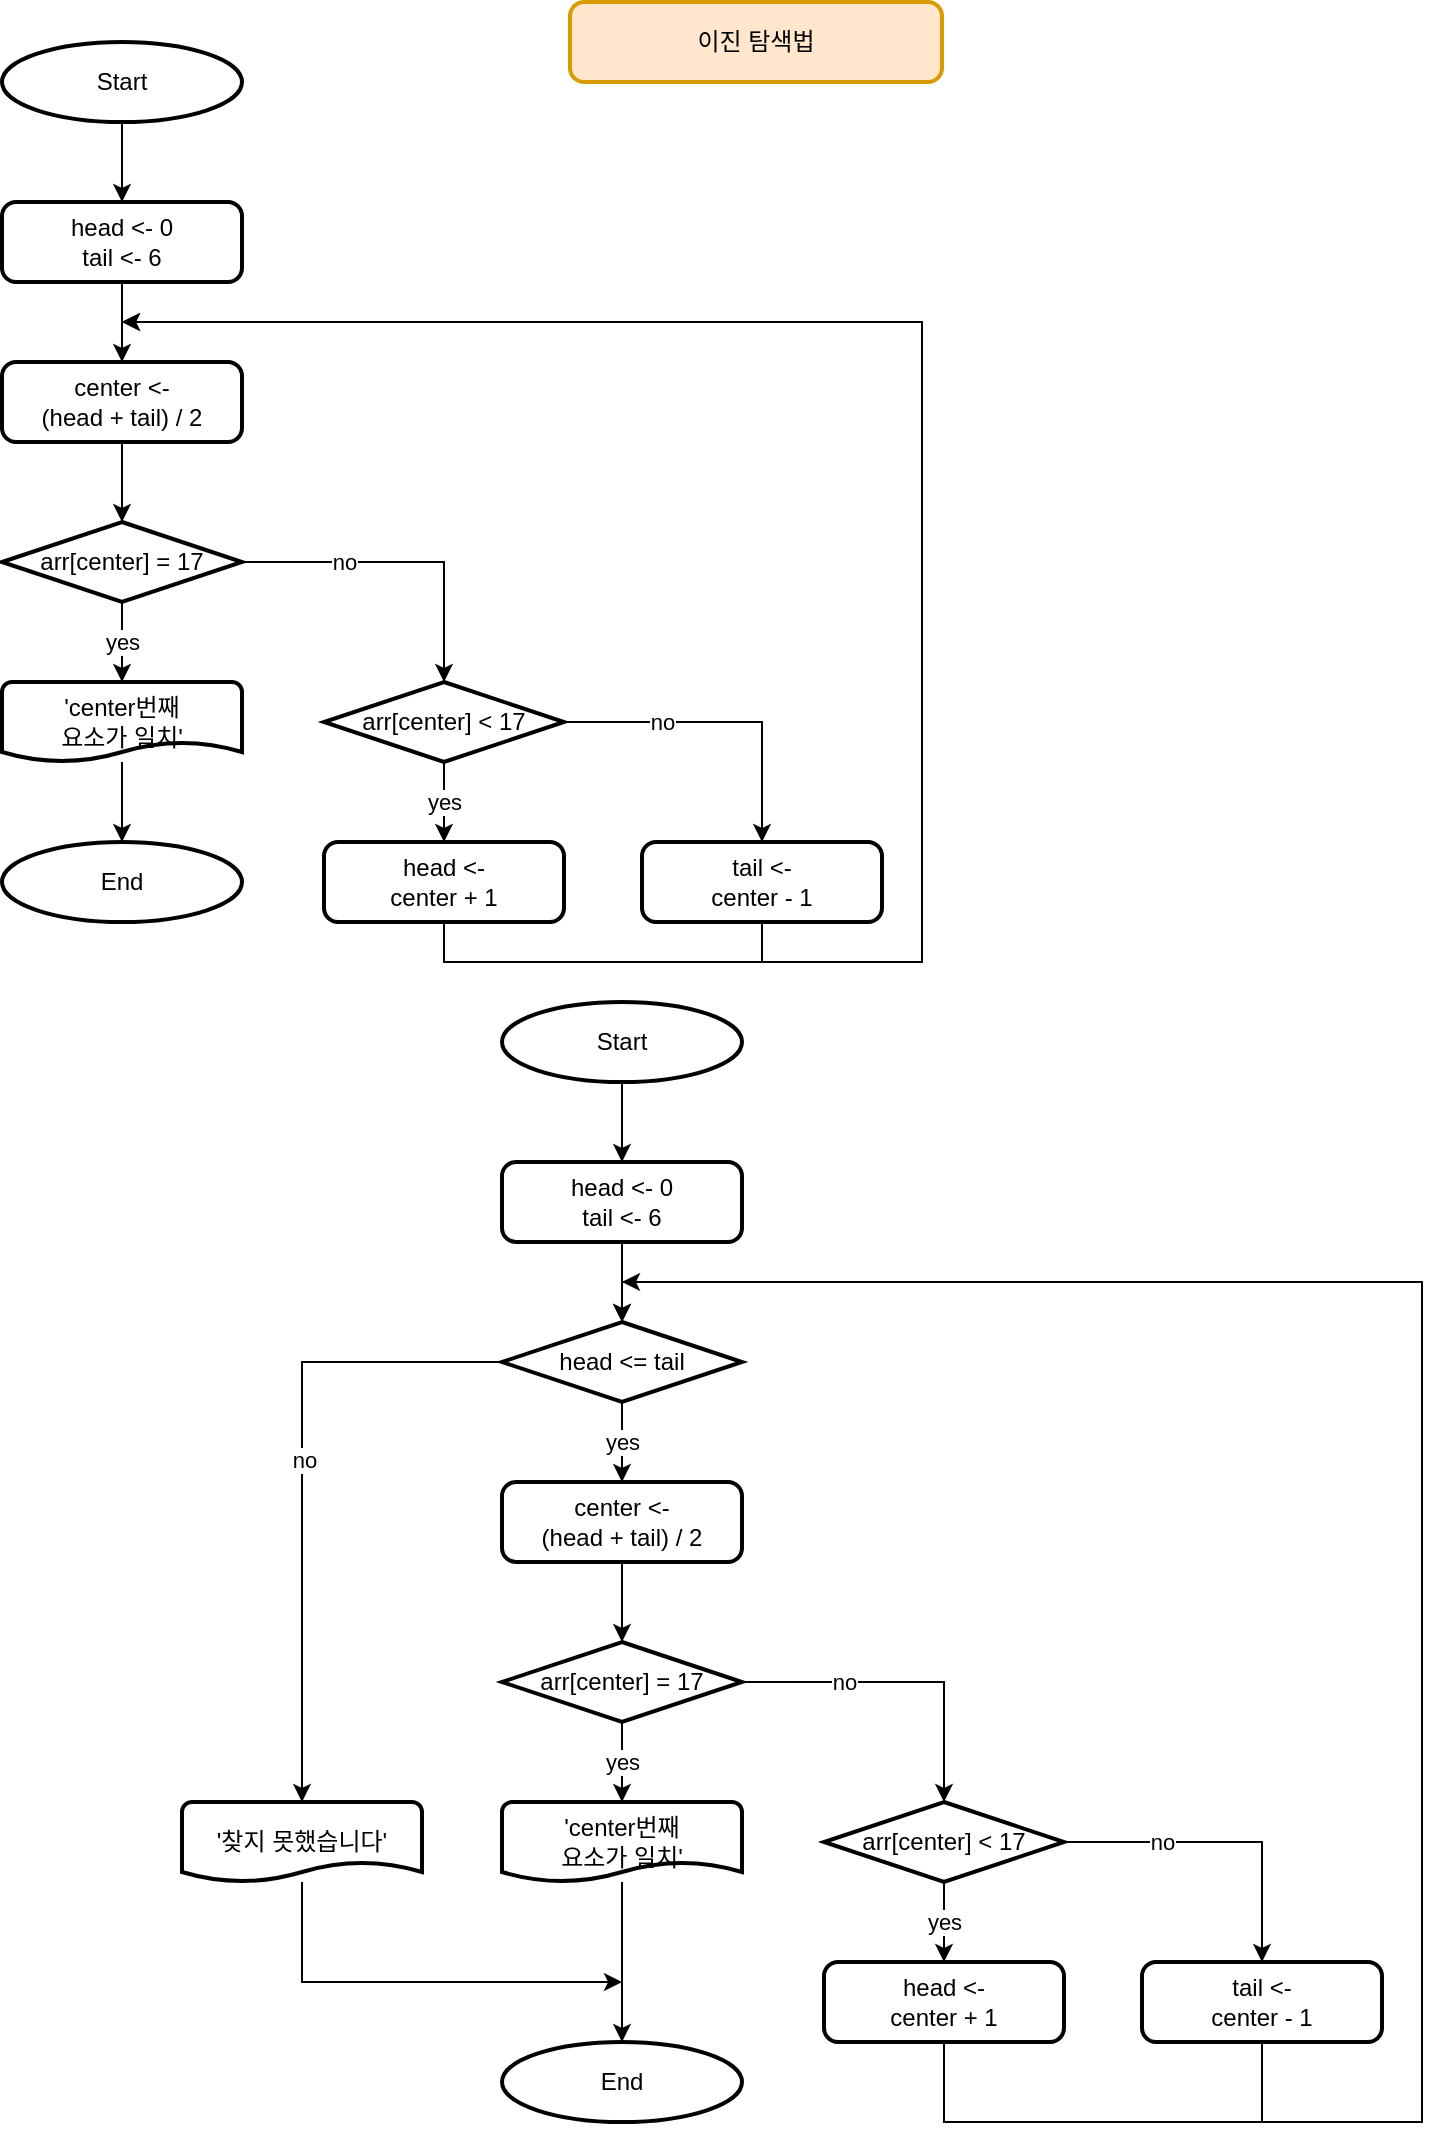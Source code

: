<mxfile version="16.4.0" type="device"><diagram id="i3vdRLKLBocQOoBOvCil" name="페이지-1"><mxGraphModel dx="1038" dy="649" grid="1" gridSize="10" guides="1" tooltips="1" connect="1" arrows="1" fold="1" page="1" pageScale="1" pageWidth="827" pageHeight="1169" math="0" shadow="0"><root><mxCell id="0"/><mxCell id="1" parent="0"/><mxCell id="RUOM_EVutJ7cmVhHYEEz-11" style="edgeStyle=orthogonalEdgeStyle;rounded=0;orthogonalLoop=1;jettySize=auto;html=1;entryX=0.5;entryY=0;entryDx=0;entryDy=0;entryPerimeter=0;" parent="1" source="RUOM_EVutJ7cmVhHYEEz-2" edge="1"><mxGeometry relative="1" as="geometry"><mxPoint x="90" y="120" as="targetPoint"/></mxGeometry></mxCell><mxCell id="RUOM_EVutJ7cmVhHYEEz-2" value="Start" style="strokeWidth=2;html=1;shape=mxgraph.flowchart.start_2;whiteSpace=wrap;" parent="1" vertex="1"><mxGeometry x="30" y="40" width="120" height="40" as="geometry"/></mxCell><mxCell id="RUOM_EVutJ7cmVhHYEEz-3" value="이진 탐색법" style="rounded=1;whiteSpace=wrap;html=1;absoluteArcSize=1;arcSize=14;strokeWidth=2;fillColor=#ffe6cc;strokeColor=#d79b00;" parent="1" vertex="1"><mxGeometry x="314" y="20" width="186" height="40" as="geometry"/></mxCell><mxCell id="RUOM_EVutJ7cmVhHYEEz-69" style="edgeStyle=orthogonalEdgeStyle;rounded=0;orthogonalLoop=1;jettySize=auto;html=1;entryX=0.5;entryY=0;entryDx=0;entryDy=0;" parent="1" source="RUOM_EVutJ7cmVhHYEEz-65" target="RUOM_EVutJ7cmVhHYEEz-66" edge="1"><mxGeometry relative="1" as="geometry"/></mxCell><mxCell id="RUOM_EVutJ7cmVhHYEEz-65" value="head &amp;lt;- 0&lt;br&gt;tail &amp;lt;- 6" style="rounded=1;whiteSpace=wrap;html=1;absoluteArcSize=1;arcSize=14;strokeWidth=2;" parent="1" vertex="1"><mxGeometry x="30" y="120" width="120" height="40" as="geometry"/></mxCell><mxCell id="RUOM_EVutJ7cmVhHYEEz-70" style="edgeStyle=orthogonalEdgeStyle;rounded=0;orthogonalLoop=1;jettySize=auto;html=1;entryX=0.5;entryY=0;entryDx=0;entryDy=0;entryPerimeter=0;" parent="1" source="RUOM_EVutJ7cmVhHYEEz-66" target="RUOM_EVutJ7cmVhHYEEz-67" edge="1"><mxGeometry relative="1" as="geometry"/></mxCell><mxCell id="RUOM_EVutJ7cmVhHYEEz-66" value="center &amp;lt;- &lt;br&gt;(head + tail) / 2" style="rounded=1;whiteSpace=wrap;html=1;absoluteArcSize=1;arcSize=14;strokeWidth=2;" parent="1" vertex="1"><mxGeometry x="30" y="200" width="120" height="40" as="geometry"/></mxCell><mxCell id="RUOM_EVutJ7cmVhHYEEz-71" value="yes" style="edgeStyle=orthogonalEdgeStyle;rounded=0;orthogonalLoop=1;jettySize=auto;html=1;entryX=0.5;entryY=0;entryDx=0;entryDy=0;entryPerimeter=0;" parent="1" source="RUOM_EVutJ7cmVhHYEEz-67" target="RUOM_EVutJ7cmVhHYEEz-68" edge="1"><mxGeometry relative="1" as="geometry"/></mxCell><mxCell id="RUOM_EVutJ7cmVhHYEEz-75" value="no" style="edgeStyle=orthogonalEdgeStyle;rounded=0;orthogonalLoop=1;jettySize=auto;html=1;entryX=0.5;entryY=0;entryDx=0;entryDy=0;entryPerimeter=0;" parent="1" source="RUOM_EVutJ7cmVhHYEEz-67" target="RUOM_EVutJ7cmVhHYEEz-74" edge="1"><mxGeometry x="-0.375" relative="1" as="geometry"><mxPoint as="offset"/></mxGeometry></mxCell><mxCell id="RUOM_EVutJ7cmVhHYEEz-67" value="arr[center] = 17" style="strokeWidth=2;html=1;shape=mxgraph.flowchart.decision;whiteSpace=wrap;" parent="1" vertex="1"><mxGeometry x="30" y="280" width="120" height="40" as="geometry"/></mxCell><mxCell id="RUOM_EVutJ7cmVhHYEEz-73" style="edgeStyle=orthogonalEdgeStyle;rounded=0;orthogonalLoop=1;jettySize=auto;html=1;entryX=0.5;entryY=0;entryDx=0;entryDy=0;entryPerimeter=0;" parent="1" source="RUOM_EVutJ7cmVhHYEEz-68" target="RUOM_EVutJ7cmVhHYEEz-72" edge="1"><mxGeometry relative="1" as="geometry"/></mxCell><mxCell id="RUOM_EVutJ7cmVhHYEEz-68" value="'center번째&lt;br&gt;요소가 일치'" style="strokeWidth=2;html=1;shape=mxgraph.flowchart.document2;whiteSpace=wrap;size=0.25;" parent="1" vertex="1"><mxGeometry x="30" y="360" width="120" height="40" as="geometry"/></mxCell><mxCell id="RUOM_EVutJ7cmVhHYEEz-72" value="End" style="strokeWidth=2;html=1;shape=mxgraph.flowchart.start_2;whiteSpace=wrap;" parent="1" vertex="1"><mxGeometry x="30" y="440" width="120" height="40" as="geometry"/></mxCell><mxCell id="RUOM_EVutJ7cmVhHYEEz-77" value="yes" style="edgeStyle=orthogonalEdgeStyle;rounded=0;orthogonalLoop=1;jettySize=auto;html=1;entryX=0.5;entryY=0;entryDx=0;entryDy=0;" parent="1" source="RUOM_EVutJ7cmVhHYEEz-74" target="RUOM_EVutJ7cmVhHYEEz-76" edge="1"><mxGeometry relative="1" as="geometry"/></mxCell><mxCell id="RUOM_EVutJ7cmVhHYEEz-79" value="no" style="edgeStyle=orthogonalEdgeStyle;rounded=0;orthogonalLoop=1;jettySize=auto;html=1;" parent="1" source="RUOM_EVutJ7cmVhHYEEz-74" target="RUOM_EVutJ7cmVhHYEEz-78" edge="1"><mxGeometry x="-0.384" relative="1" as="geometry"><mxPoint as="offset"/></mxGeometry></mxCell><mxCell id="RUOM_EVutJ7cmVhHYEEz-74" value="arr[center] &amp;lt; 17" style="strokeWidth=2;html=1;shape=mxgraph.flowchart.decision;whiteSpace=wrap;" parent="1" vertex="1"><mxGeometry x="191" y="360" width="120" height="40" as="geometry"/></mxCell><mxCell id="RUOM_EVutJ7cmVhHYEEz-82" style="edgeStyle=orthogonalEdgeStyle;rounded=0;orthogonalLoop=1;jettySize=auto;html=1;" parent="1" source="RUOM_EVutJ7cmVhHYEEz-76" edge="1"><mxGeometry relative="1" as="geometry"><mxPoint x="90" y="180" as="targetPoint"/><Array as="points"><mxPoint x="251" y="500"/><mxPoint x="490" y="500"/><mxPoint x="490" y="180"/></Array></mxGeometry></mxCell><mxCell id="RUOM_EVutJ7cmVhHYEEz-76" value="head &amp;lt;-&lt;br&gt;center + 1" style="rounded=1;whiteSpace=wrap;html=1;absoluteArcSize=1;arcSize=14;strokeWidth=2;" parent="1" vertex="1"><mxGeometry x="191" y="440" width="120" height="40" as="geometry"/></mxCell><mxCell id="RUOM_EVutJ7cmVhHYEEz-80" style="edgeStyle=orthogonalEdgeStyle;rounded=0;orthogonalLoop=1;jettySize=auto;html=1;" parent="1" source="RUOM_EVutJ7cmVhHYEEz-78" edge="1"><mxGeometry relative="1" as="geometry"><mxPoint x="90" y="180" as="targetPoint"/><Array as="points"><mxPoint x="410" y="500"/><mxPoint x="490" y="500"/><mxPoint x="490" y="180"/></Array></mxGeometry></mxCell><mxCell id="RUOM_EVutJ7cmVhHYEEz-78" value="tail &amp;lt;-&lt;br&gt;center - 1" style="rounded=1;whiteSpace=wrap;html=1;absoluteArcSize=1;arcSize=14;strokeWidth=2;" parent="1" vertex="1"><mxGeometry x="350" y="440" width="120" height="40" as="geometry"/></mxCell><mxCell id="RUOM_EVutJ7cmVhHYEEz-83" style="edgeStyle=orthogonalEdgeStyle;rounded=0;orthogonalLoop=1;jettySize=auto;html=1;entryX=0.5;entryY=0;entryDx=0;entryDy=0;entryPerimeter=0;" parent="1" source="RUOM_EVutJ7cmVhHYEEz-84" edge="1"><mxGeometry relative="1" as="geometry"><mxPoint x="340" y="600" as="targetPoint"/></mxGeometry></mxCell><mxCell id="RUOM_EVutJ7cmVhHYEEz-84" value="Start" style="strokeWidth=2;html=1;shape=mxgraph.flowchart.start_2;whiteSpace=wrap;" parent="1" vertex="1"><mxGeometry x="280" y="520" width="120" height="40" as="geometry"/></mxCell><mxCell id="RUOM_EVutJ7cmVhHYEEz-105" style="edgeStyle=orthogonalEdgeStyle;rounded=0;orthogonalLoop=1;jettySize=auto;html=1;entryX=0.5;entryY=0;entryDx=0;entryDy=0;entryPerimeter=0;" parent="1" source="RUOM_EVutJ7cmVhHYEEz-86" target="RUOM_EVutJ7cmVhHYEEz-104" edge="1"><mxGeometry relative="1" as="geometry"/></mxCell><mxCell id="RUOM_EVutJ7cmVhHYEEz-86" value="head &amp;lt;- 0&lt;br&gt;tail &amp;lt;- 6" style="rounded=1;whiteSpace=wrap;html=1;absoluteArcSize=1;arcSize=14;strokeWidth=2;" parent="1" vertex="1"><mxGeometry x="280" y="600" width="120" height="40" as="geometry"/></mxCell><mxCell id="RUOM_EVutJ7cmVhHYEEz-87" style="edgeStyle=orthogonalEdgeStyle;rounded=0;orthogonalLoop=1;jettySize=auto;html=1;entryX=0.5;entryY=0;entryDx=0;entryDy=0;entryPerimeter=0;" parent="1" source="RUOM_EVutJ7cmVhHYEEz-88" target="RUOM_EVutJ7cmVhHYEEz-91" edge="1"><mxGeometry relative="1" as="geometry"/></mxCell><mxCell id="RUOM_EVutJ7cmVhHYEEz-88" value="center &amp;lt;- &lt;br&gt;(head + tail) / 2" style="rounded=1;whiteSpace=wrap;html=1;absoluteArcSize=1;arcSize=14;strokeWidth=2;" parent="1" vertex="1"><mxGeometry x="280" y="760" width="120" height="40" as="geometry"/></mxCell><mxCell id="RUOM_EVutJ7cmVhHYEEz-89" value="yes" style="edgeStyle=orthogonalEdgeStyle;rounded=0;orthogonalLoop=1;jettySize=auto;html=1;entryX=0.5;entryY=0;entryDx=0;entryDy=0;entryPerimeter=0;" parent="1" source="RUOM_EVutJ7cmVhHYEEz-91" target="RUOM_EVutJ7cmVhHYEEz-93" edge="1"><mxGeometry relative="1" as="geometry"/></mxCell><mxCell id="RUOM_EVutJ7cmVhHYEEz-90" value="no" style="edgeStyle=orthogonalEdgeStyle;rounded=0;orthogonalLoop=1;jettySize=auto;html=1;entryX=0.5;entryY=0;entryDx=0;entryDy=0;entryPerimeter=0;" parent="1" source="RUOM_EVutJ7cmVhHYEEz-91" target="RUOM_EVutJ7cmVhHYEEz-97" edge="1"><mxGeometry x="-0.375" relative="1" as="geometry"><mxPoint as="offset"/></mxGeometry></mxCell><mxCell id="RUOM_EVutJ7cmVhHYEEz-91" value="arr[center] = 17" style="strokeWidth=2;html=1;shape=mxgraph.flowchart.decision;whiteSpace=wrap;" parent="1" vertex="1"><mxGeometry x="280" y="840" width="120" height="40" as="geometry"/></mxCell><mxCell id="RUOM_EVutJ7cmVhHYEEz-92" style="edgeStyle=orthogonalEdgeStyle;rounded=0;orthogonalLoop=1;jettySize=auto;html=1;entryX=0.5;entryY=0;entryDx=0;entryDy=0;entryPerimeter=0;" parent="1" source="RUOM_EVutJ7cmVhHYEEz-93" target="RUOM_EVutJ7cmVhHYEEz-94" edge="1"><mxGeometry relative="1" as="geometry"/></mxCell><mxCell id="RUOM_EVutJ7cmVhHYEEz-93" value="'center번째&lt;br&gt;요소가 일치'" style="strokeWidth=2;html=1;shape=mxgraph.flowchart.document2;whiteSpace=wrap;size=0.25;" parent="1" vertex="1"><mxGeometry x="280" y="920" width="120" height="40" as="geometry"/></mxCell><mxCell id="RUOM_EVutJ7cmVhHYEEz-94" value="End" style="strokeWidth=2;html=1;shape=mxgraph.flowchart.start_2;whiteSpace=wrap;" parent="1" vertex="1"><mxGeometry x="280" y="1040" width="120" height="40" as="geometry"/></mxCell><mxCell id="RUOM_EVutJ7cmVhHYEEz-95" value="yes" style="edgeStyle=orthogonalEdgeStyle;rounded=0;orthogonalLoop=1;jettySize=auto;html=1;entryX=0.5;entryY=0;entryDx=0;entryDy=0;" parent="1" source="RUOM_EVutJ7cmVhHYEEz-97" target="RUOM_EVutJ7cmVhHYEEz-99" edge="1"><mxGeometry relative="1" as="geometry"/></mxCell><mxCell id="RUOM_EVutJ7cmVhHYEEz-96" value="no" style="edgeStyle=orthogonalEdgeStyle;rounded=0;orthogonalLoop=1;jettySize=auto;html=1;" parent="1" source="RUOM_EVutJ7cmVhHYEEz-97" target="RUOM_EVutJ7cmVhHYEEz-101" edge="1"><mxGeometry x="-0.384" relative="1" as="geometry"><mxPoint as="offset"/></mxGeometry></mxCell><mxCell id="RUOM_EVutJ7cmVhHYEEz-97" value="arr[center] &amp;lt; 17" style="strokeWidth=2;html=1;shape=mxgraph.flowchart.decision;whiteSpace=wrap;" parent="1" vertex="1"><mxGeometry x="441" y="920" width="120" height="40" as="geometry"/></mxCell><mxCell id="RUOM_EVutJ7cmVhHYEEz-98" style="edgeStyle=orthogonalEdgeStyle;rounded=0;orthogonalLoop=1;jettySize=auto;html=1;entryX=0.5;entryY=0;entryDx=0;entryDy=0;entryPerimeter=0;" parent="1" source="RUOM_EVutJ7cmVhHYEEz-99" target="RUOM_EVutJ7cmVhHYEEz-104" edge="1"><mxGeometry relative="1" as="geometry"><mxPoint x="340" y="760" as="targetPoint"/><Array as="points"><mxPoint x="501" y="1080"/><mxPoint x="740" y="1080"/><mxPoint x="740" y="660"/><mxPoint x="340" y="660"/></Array></mxGeometry></mxCell><mxCell id="RUOM_EVutJ7cmVhHYEEz-99" value="head &amp;lt;-&lt;br&gt;center + 1" style="rounded=1;whiteSpace=wrap;html=1;absoluteArcSize=1;arcSize=14;strokeWidth=2;" parent="1" vertex="1"><mxGeometry x="441" y="1000" width="120" height="40" as="geometry"/></mxCell><mxCell id="RUOM_EVutJ7cmVhHYEEz-100" style="edgeStyle=orthogonalEdgeStyle;rounded=0;orthogonalLoop=1;jettySize=auto;html=1;" parent="1" source="RUOM_EVutJ7cmVhHYEEz-101" edge="1"><mxGeometry relative="1" as="geometry"><mxPoint x="340" y="660" as="targetPoint"/><Array as="points"><mxPoint x="660" y="1080"/><mxPoint x="740" y="1080"/><mxPoint x="740" y="660"/><mxPoint x="340" y="660"/></Array></mxGeometry></mxCell><mxCell id="RUOM_EVutJ7cmVhHYEEz-101" value="tail &amp;lt;-&lt;br&gt;center - 1" style="rounded=1;whiteSpace=wrap;html=1;absoluteArcSize=1;arcSize=14;strokeWidth=2;" parent="1" vertex="1"><mxGeometry x="600" y="1000" width="120" height="40" as="geometry"/></mxCell><mxCell id="RUOM_EVutJ7cmVhHYEEz-103" style="edgeStyle=orthogonalEdgeStyle;rounded=0;orthogonalLoop=1;jettySize=auto;html=1;" parent="1" source="RUOM_EVutJ7cmVhHYEEz-102" edge="1"><mxGeometry relative="1" as="geometry"><mxPoint x="340" y="1010" as="targetPoint"/><Array as="points"><mxPoint x="180" y="1010"/><mxPoint x="340" y="1010"/></Array></mxGeometry></mxCell><mxCell id="RUOM_EVutJ7cmVhHYEEz-102" value="'찾지 못했습니다'" style="strokeWidth=2;html=1;shape=mxgraph.flowchart.document2;whiteSpace=wrap;size=0.25;" parent="1" vertex="1"><mxGeometry x="120" y="920" width="120" height="40" as="geometry"/></mxCell><mxCell id="RUOM_EVutJ7cmVhHYEEz-106" value="yes" style="edgeStyle=orthogonalEdgeStyle;rounded=0;orthogonalLoop=1;jettySize=auto;html=1;entryX=0.5;entryY=0;entryDx=0;entryDy=0;" parent="1" source="RUOM_EVutJ7cmVhHYEEz-104" target="RUOM_EVutJ7cmVhHYEEz-88" edge="1"><mxGeometry relative="1" as="geometry"/></mxCell><mxCell id="RUOM_EVutJ7cmVhHYEEz-107" style="edgeStyle=orthogonalEdgeStyle;rounded=0;orthogonalLoop=1;jettySize=auto;html=1;entryX=0.5;entryY=0;entryDx=0;entryDy=0;entryPerimeter=0;" parent="1" source="RUOM_EVutJ7cmVhHYEEz-104" target="RUOM_EVutJ7cmVhHYEEz-102" edge="1"><mxGeometry relative="1" as="geometry"/></mxCell><mxCell id="RUOM_EVutJ7cmVhHYEEz-108" value="no" style="edgeLabel;html=1;align=center;verticalAlign=middle;resizable=0;points=[];" parent="RUOM_EVutJ7cmVhHYEEz-107" vertex="1" connectable="0"><mxGeometry x="-0.07" y="1" relative="1" as="geometry"><mxPoint as="offset"/></mxGeometry></mxCell><mxCell id="RUOM_EVutJ7cmVhHYEEz-104" value="head &amp;lt;= tail" style="strokeWidth=2;html=1;shape=mxgraph.flowchart.decision;whiteSpace=wrap;" parent="1" vertex="1"><mxGeometry x="280" y="680" width="120" height="40" as="geometry"/></mxCell></root></mxGraphModel></diagram></mxfile>